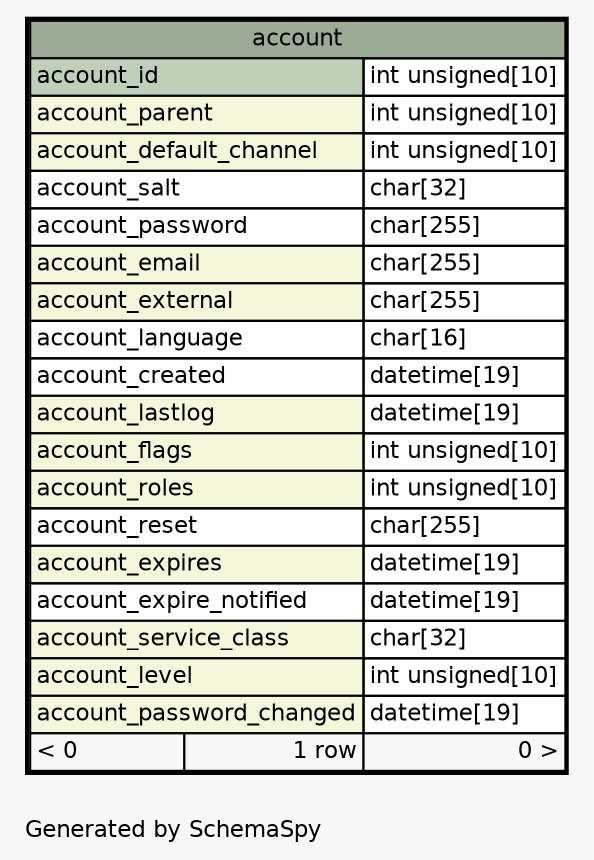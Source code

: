 // dot 2.26.3 on Linux 3.2.0-4-686-pae
// SchemaSpy rev 590
digraph "oneDegreeRelationshipsDiagram" {
  graph [
    rankdir="RL"
    bgcolor="#f7f7f7"
    label="\nGenerated by SchemaSpy"
    labeljust="l"
    nodesep="0.18"
    ranksep="0.46"
    fontname="Helvetica"
    fontsize="11"
  ];
  node [
    fontname="Helvetica"
    fontsize="11"
    shape="plaintext"
  ];
  edge [
    arrowsize="0.8"
  ];
  "account" [
    label=<
    <TABLE BORDER="2" CELLBORDER="1" CELLSPACING="0" BGCOLOR="#ffffff">
      <TR><TD COLSPAN="3" BGCOLOR="#9bab96" ALIGN="CENTER">account</TD></TR>
      <TR><TD PORT="account_id" COLSPAN="2" BGCOLOR="#bed1b8" ALIGN="LEFT">account_id</TD><TD PORT="account_id.type" ALIGN="LEFT">int unsigned[10]</TD></TR>
      <TR><TD PORT="account_parent" COLSPAN="2" BGCOLOR="#f4f7da" ALIGN="LEFT">account_parent</TD><TD PORT="account_parent.type" ALIGN="LEFT">int unsigned[10]</TD></TR>
      <TR><TD PORT="account_default_channel" COLSPAN="2" BGCOLOR="#f4f7da" ALIGN="LEFT">account_default_channel</TD><TD PORT="account_default_channel.type" ALIGN="LEFT">int unsigned[10]</TD></TR>
      <TR><TD PORT="account_salt" COLSPAN="2" ALIGN="LEFT">account_salt</TD><TD PORT="account_salt.type" ALIGN="LEFT">char[32]</TD></TR>
      <TR><TD PORT="account_password" COLSPAN="2" ALIGN="LEFT">account_password</TD><TD PORT="account_password.type" ALIGN="LEFT">char[255]</TD></TR>
      <TR><TD PORT="account_email" COLSPAN="2" BGCOLOR="#f4f7da" ALIGN="LEFT">account_email</TD><TD PORT="account_email.type" ALIGN="LEFT">char[255]</TD></TR>
      <TR><TD PORT="account_external" COLSPAN="2" BGCOLOR="#f4f7da" ALIGN="LEFT">account_external</TD><TD PORT="account_external.type" ALIGN="LEFT">char[255]</TD></TR>
      <TR><TD PORT="account_language" COLSPAN="2" ALIGN="LEFT">account_language</TD><TD PORT="account_language.type" ALIGN="LEFT">char[16]</TD></TR>
      <TR><TD PORT="account_created" COLSPAN="2" ALIGN="LEFT">account_created</TD><TD PORT="account_created.type" ALIGN="LEFT">datetime[19]</TD></TR>
      <TR><TD PORT="account_lastlog" COLSPAN="2" BGCOLOR="#f4f7da" ALIGN="LEFT">account_lastlog</TD><TD PORT="account_lastlog.type" ALIGN="LEFT">datetime[19]</TD></TR>
      <TR><TD PORT="account_flags" COLSPAN="2" BGCOLOR="#f4f7da" ALIGN="LEFT">account_flags</TD><TD PORT="account_flags.type" ALIGN="LEFT">int unsigned[10]</TD></TR>
      <TR><TD PORT="account_roles" COLSPAN="2" BGCOLOR="#f4f7da" ALIGN="LEFT">account_roles</TD><TD PORT="account_roles.type" ALIGN="LEFT">int unsigned[10]</TD></TR>
      <TR><TD PORT="account_reset" COLSPAN="2" ALIGN="LEFT">account_reset</TD><TD PORT="account_reset.type" ALIGN="LEFT">char[255]</TD></TR>
      <TR><TD PORT="account_expires" COLSPAN="2" BGCOLOR="#f4f7da" ALIGN="LEFT">account_expires</TD><TD PORT="account_expires.type" ALIGN="LEFT">datetime[19]</TD></TR>
      <TR><TD PORT="account_expire_notified" COLSPAN="2" ALIGN="LEFT">account_expire_notified</TD><TD PORT="account_expire_notified.type" ALIGN="LEFT">datetime[19]</TD></TR>
      <TR><TD PORT="account_service_class" COLSPAN="2" BGCOLOR="#f4f7da" ALIGN="LEFT">account_service_class</TD><TD PORT="account_service_class.type" ALIGN="LEFT">char[32]</TD></TR>
      <TR><TD PORT="account_level" COLSPAN="2" BGCOLOR="#f4f7da" ALIGN="LEFT">account_level</TD><TD PORT="account_level.type" ALIGN="LEFT">int unsigned[10]</TD></TR>
      <TR><TD PORT="account_password_changed" COLSPAN="2" BGCOLOR="#f4f7da" ALIGN="LEFT">account_password_changed</TD><TD PORT="account_password_changed.type" ALIGN="LEFT">datetime[19]</TD></TR>
      <TR><TD ALIGN="LEFT" BGCOLOR="#f7f7f7">&lt; 0</TD><TD ALIGN="RIGHT" BGCOLOR="#f7f7f7">1 row</TD><TD ALIGN="RIGHT" BGCOLOR="#f7f7f7">0 &gt;</TD></TR>
    </TABLE>>
    URL="account.html"
    tooltip="account"
  ];
}
